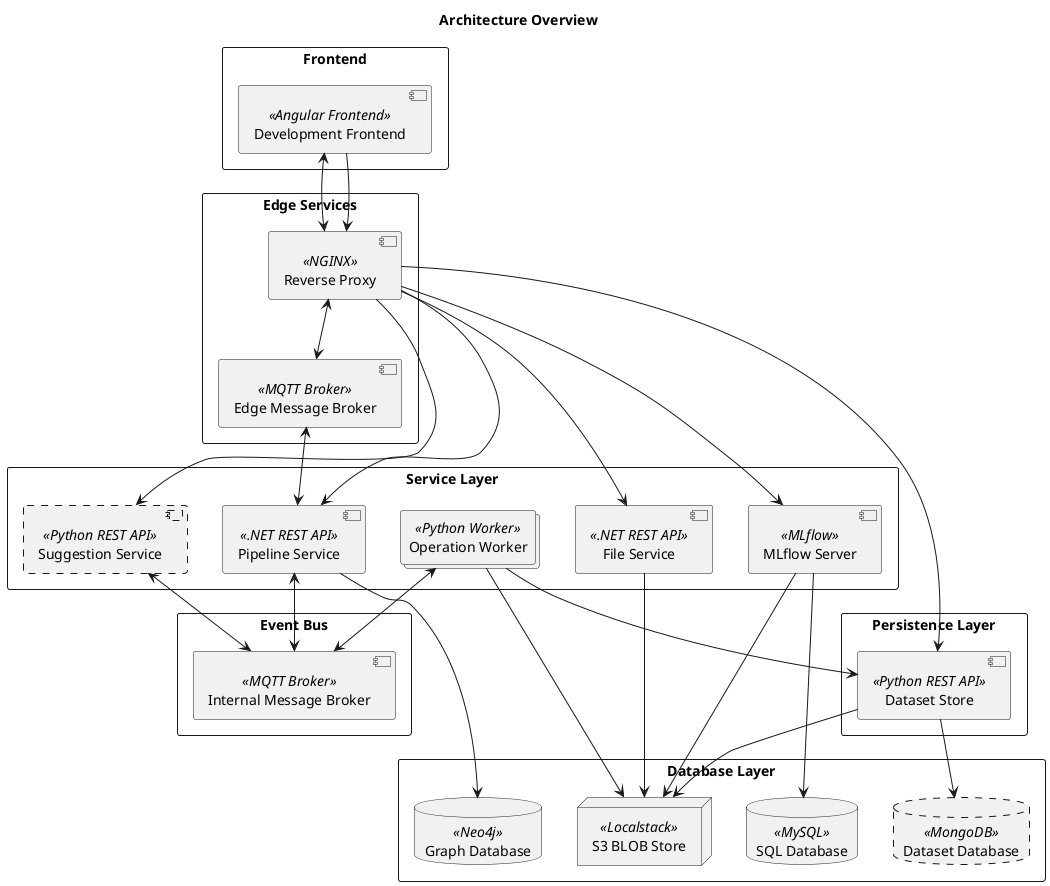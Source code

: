 @startuml
'https://plantuml.com/deployment-diagram

title "Architecture Overview"

'Definitions'

rectangle "Frontend" {
    component "Development Frontend" << Angular Frontend >> as development_frontend
}

rectangle "Edge Services" {
    component "Reverse Proxy" << NGINX >> as reverse_proxy
    component "Edge Message Broker" << MQTT Broker >> as message_broker_edge
}

rectangle "Event Bus" {
    component "Internal Message Broker" << MQTT Broker >> as message_broker_internal
}

rectangle "Service Layer" {
    component "Pipeline Service" << .NET REST API >> as pipeline_service
    collections  "Operation Worker" <<Python Worker>> as worker
    component #line.dashed "Suggestion Service" << Python REST API >> as suggestion_service
    component "File Service" << .NET REST API >> as file_service
    component "MLflow Server" << MLflow >> as mlflow_server
}

rectangle "Persistence Layer" {
    component "Dataset Store" << Python REST API >> as dataset_store
}

rectangle "Database Layer" {
    database "Graph Database" << Neo4j >> as graph_db
    node "S3 BLOB Store" << Localstack >> as blob_store
    database #line.dashed "Dataset Database" << MongoDB >> as dataset_db
    database "SQL Database" << MySQL >> as mysql_db
}

'Interaction'

development_frontend <--> reverse_proxy
development_frontend --> reverse_proxy

reverse_proxy --> pipeline_service
reverse_proxy --> suggestion_service
suggestion_service <--> message_broker_internal
reverse_proxy --> file_service
reverse_proxy <--> message_broker_edge
reverse_proxy --> mlflow_server

pipeline_service --> graph_db
dataset_store --> dataset_db
file_service --> blob_store
pipeline_service <--> message_broker_internal
message_broker_internal <--> worker
mlflow_server --> mysql_db
mlflow_server --> blob_store

worker --> dataset_store
worker --> blob_store

message_broker_edge <--> pipeline_service

'TODO: This connection should no longer exist'
reverse_proxy --> dataset_store
'TODO: Default files should be seeded from file service PH-213'
dataset_store --> blob_store
@enduml
